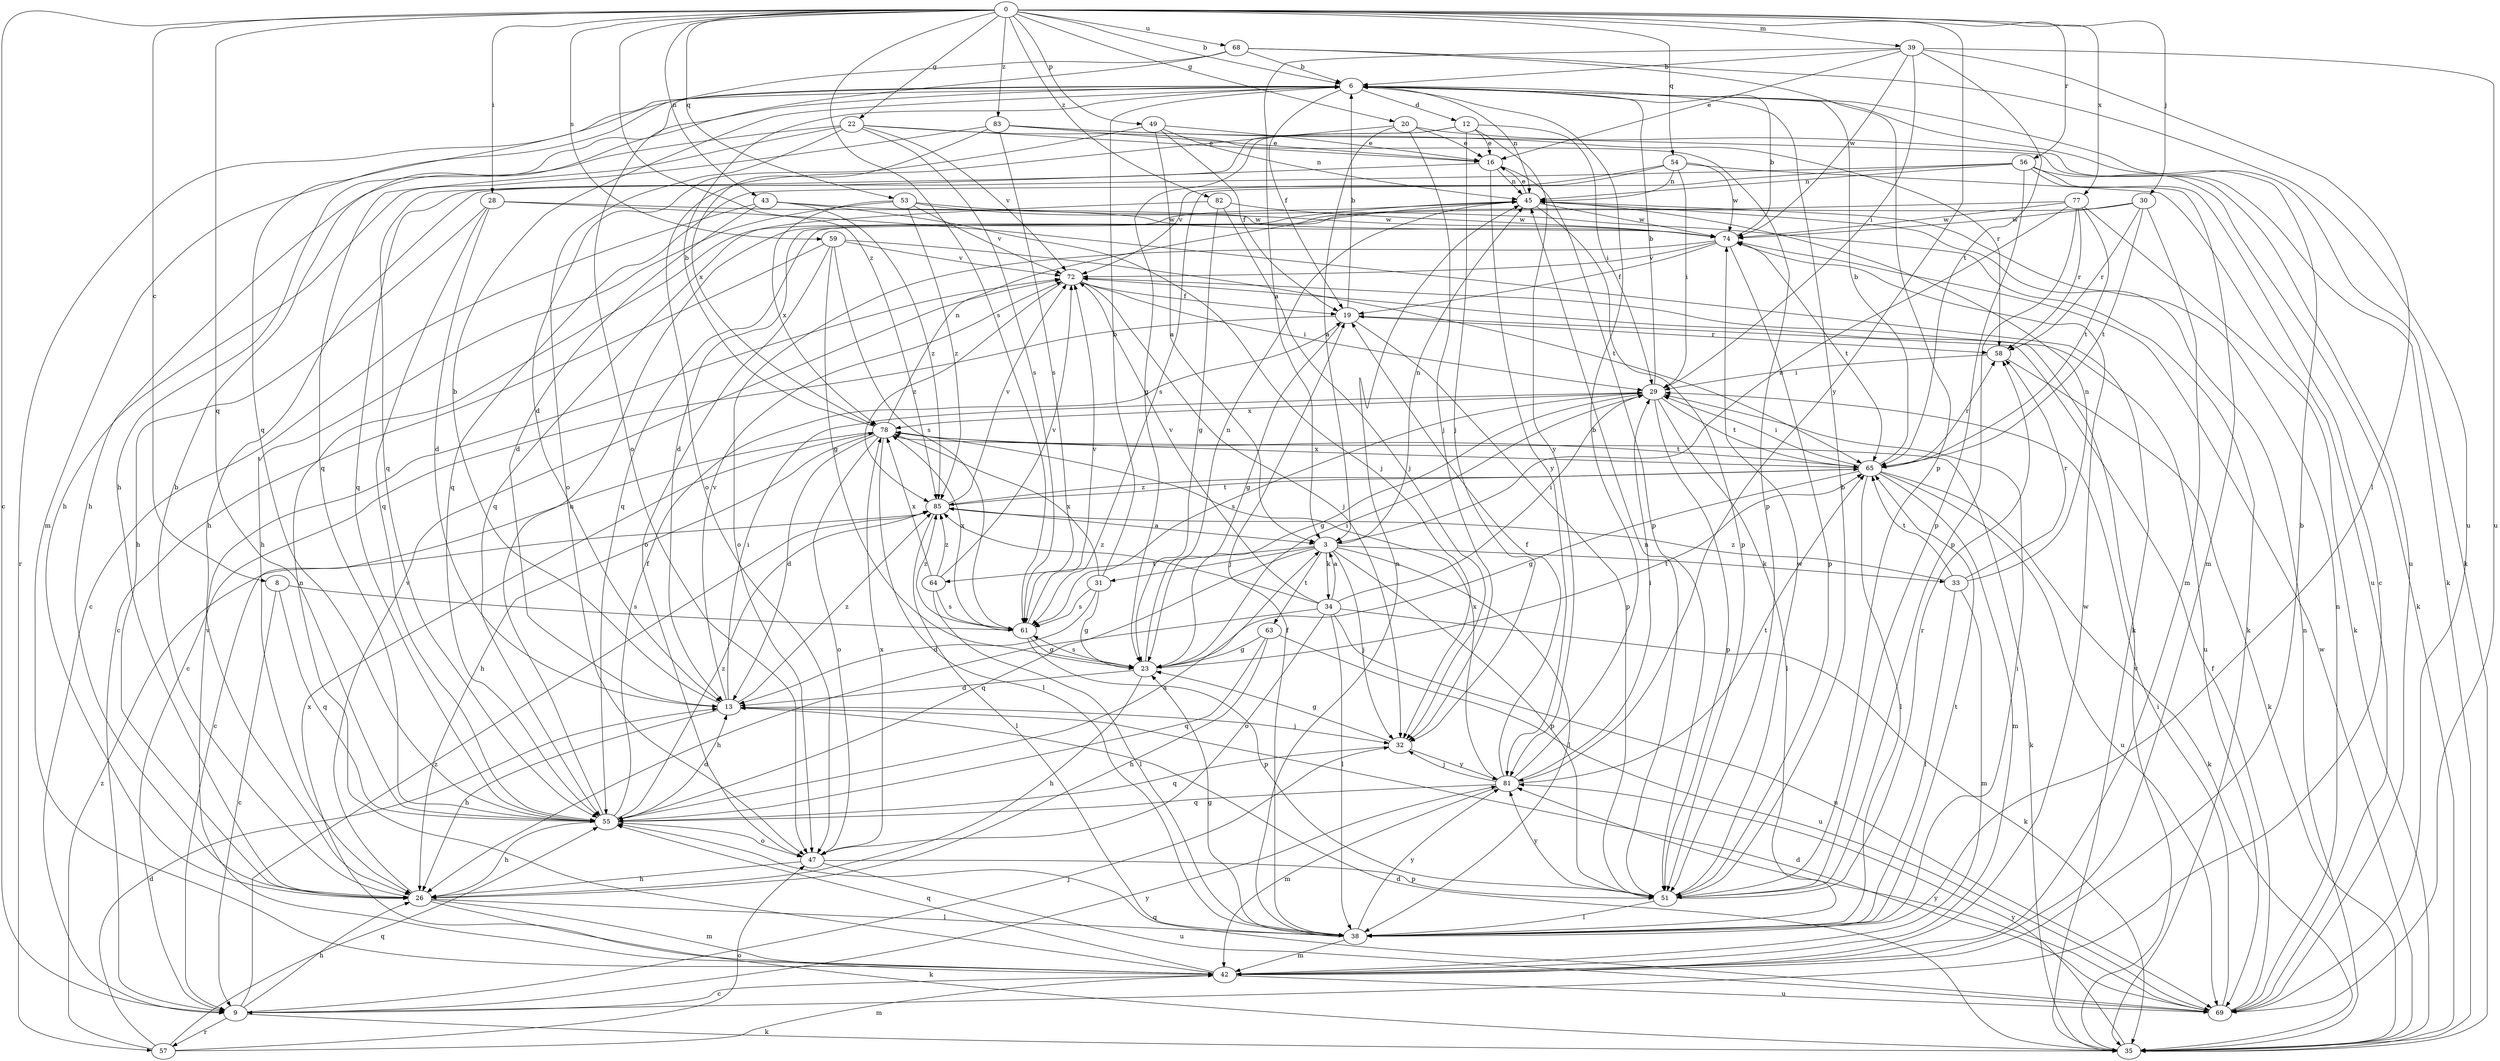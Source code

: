 strict digraph  {
0;
3;
6;
8;
9;
12;
13;
16;
19;
20;
22;
23;
26;
28;
29;
30;
31;
32;
33;
34;
35;
38;
39;
42;
43;
45;
47;
49;
51;
53;
54;
55;
56;
57;
58;
59;
61;
63;
64;
65;
68;
69;
72;
74;
77;
78;
81;
82;
83;
85;
0 -> 6  [label=b];
0 -> 8  [label=c];
0 -> 9  [label=c];
0 -> 20  [label=g];
0 -> 22  [label=g];
0 -> 28  [label=i];
0 -> 30  [label=j];
0 -> 39  [label=m];
0 -> 43  [label=n];
0 -> 49  [label=p];
0 -> 53  [label=q];
0 -> 54  [label=q];
0 -> 55  [label=q];
0 -> 56  [label=r];
0 -> 59  [label=s];
0 -> 61  [label=s];
0 -> 68  [label=u];
0 -> 77  [label=x];
0 -> 81  [label=y];
0 -> 82  [label=z];
0 -> 83  [label=z];
0 -> 85  [label=z];
3 -> 31  [label=j];
3 -> 32  [label=j];
3 -> 33  [label=k];
3 -> 34  [label=k];
3 -> 38  [label=l];
3 -> 45  [label=n];
3 -> 51  [label=p];
3 -> 55  [label=q];
3 -> 63  [label=t];
3 -> 64  [label=t];
6 -> 12  [label=d];
6 -> 19  [label=f];
6 -> 26  [label=h];
6 -> 35  [label=k];
6 -> 42  [label=m];
6 -> 45  [label=n];
6 -> 57  [label=r];
8 -> 9  [label=c];
8 -> 55  [label=q];
8 -> 61  [label=s];
9 -> 26  [label=h];
9 -> 32  [label=j];
9 -> 35  [label=k];
9 -> 57  [label=r];
9 -> 81  [label=y];
9 -> 85  [label=z];
12 -> 16  [label=e];
12 -> 23  [label=g];
12 -> 29  [label=i];
12 -> 32  [label=j];
12 -> 55  [label=q];
12 -> 81  [label=y];
13 -> 6  [label=b];
13 -> 26  [label=h];
13 -> 29  [label=i];
13 -> 32  [label=j];
13 -> 72  [label=v];
13 -> 85  [label=z];
16 -> 45  [label=n];
16 -> 51  [label=p];
16 -> 55  [label=q];
16 -> 81  [label=y];
19 -> 6  [label=b];
19 -> 9  [label=c];
19 -> 23  [label=g];
19 -> 51  [label=p];
19 -> 58  [label=r];
20 -> 3  [label=a];
20 -> 16  [label=e];
20 -> 32  [label=j];
20 -> 35  [label=k];
20 -> 47  [label=o];
22 -> 16  [label=e];
22 -> 26  [label=h];
22 -> 47  [label=o];
22 -> 51  [label=p];
22 -> 55  [label=q];
22 -> 61  [label=s];
22 -> 72  [label=v];
23 -> 13  [label=d];
23 -> 26  [label=h];
23 -> 29  [label=i];
23 -> 45  [label=n];
23 -> 61  [label=s];
23 -> 65  [label=t];
26 -> 6  [label=b];
26 -> 35  [label=k];
26 -> 38  [label=l];
26 -> 42  [label=m];
26 -> 72  [label=v];
28 -> 13  [label=d];
28 -> 26  [label=h];
28 -> 35  [label=k];
28 -> 55  [label=q];
28 -> 74  [label=w];
29 -> 6  [label=b];
29 -> 23  [label=g];
29 -> 38  [label=l];
29 -> 51  [label=p];
29 -> 61  [label=s];
29 -> 65  [label=t];
29 -> 78  [label=x];
30 -> 42  [label=m];
30 -> 55  [label=q];
30 -> 58  [label=r];
30 -> 65  [label=t];
30 -> 74  [label=w];
31 -> 6  [label=b];
31 -> 13  [label=d];
31 -> 23  [label=g];
31 -> 61  [label=s];
31 -> 78  [label=x];
32 -> 23  [label=g];
32 -> 55  [label=q];
32 -> 81  [label=y];
33 -> 38  [label=l];
33 -> 42  [label=m];
33 -> 45  [label=n];
33 -> 58  [label=r];
33 -> 65  [label=t];
33 -> 85  [label=z];
34 -> 3  [label=a];
34 -> 26  [label=h];
34 -> 29  [label=i];
34 -> 35  [label=k];
34 -> 38  [label=l];
34 -> 47  [label=o];
34 -> 69  [label=u];
34 -> 72  [label=v];
34 -> 85  [label=z];
35 -> 13  [label=d];
35 -> 45  [label=n];
35 -> 72  [label=v];
35 -> 74  [label=w];
35 -> 81  [label=y];
38 -> 19  [label=f];
38 -> 23  [label=g];
38 -> 29  [label=i];
38 -> 42  [label=m];
38 -> 45  [label=n];
38 -> 65  [label=t];
38 -> 81  [label=y];
39 -> 3  [label=a];
39 -> 6  [label=b];
39 -> 16  [label=e];
39 -> 29  [label=i];
39 -> 38  [label=l];
39 -> 65  [label=t];
39 -> 69  [label=u];
39 -> 74  [label=w];
42 -> 6  [label=b];
42 -> 9  [label=c];
42 -> 45  [label=n];
42 -> 55  [label=q];
42 -> 69  [label=u];
42 -> 72  [label=v];
42 -> 74  [label=w];
42 -> 78  [label=x];
43 -> 9  [label=c];
43 -> 13  [label=d];
43 -> 32  [label=j];
43 -> 74  [label=w];
43 -> 85  [label=z];
45 -> 16  [label=e];
45 -> 51  [label=p];
45 -> 74  [label=w];
47 -> 26  [label=h];
47 -> 51  [label=p];
47 -> 69  [label=u];
47 -> 78  [label=x];
49 -> 3  [label=a];
49 -> 13  [label=d];
49 -> 16  [label=e];
49 -> 19  [label=f];
49 -> 45  [label=n];
51 -> 6  [label=b];
51 -> 38  [label=l];
51 -> 45  [label=n];
51 -> 58  [label=r];
51 -> 74  [label=w];
51 -> 81  [label=y];
53 -> 26  [label=h];
53 -> 35  [label=k];
53 -> 72  [label=v];
53 -> 74  [label=w];
53 -> 78  [label=x];
53 -> 85  [label=z];
54 -> 29  [label=i];
54 -> 45  [label=n];
54 -> 61  [label=s];
54 -> 69  [label=u];
54 -> 72  [label=v];
54 -> 74  [label=w];
55 -> 3  [label=a];
55 -> 13  [label=d];
55 -> 19  [label=f];
55 -> 26  [label=h];
55 -> 45  [label=n];
55 -> 47  [label=o];
55 -> 85  [label=z];
56 -> 9  [label=c];
56 -> 26  [label=h];
56 -> 35  [label=k];
56 -> 42  [label=m];
56 -> 45  [label=n];
56 -> 51  [label=p];
56 -> 55  [label=q];
57 -> 13  [label=d];
57 -> 42  [label=m];
57 -> 47  [label=o];
57 -> 55  [label=q];
57 -> 85  [label=z];
58 -> 29  [label=i];
58 -> 35  [label=k];
59 -> 9  [label=c];
59 -> 23  [label=g];
59 -> 47  [label=o];
59 -> 61  [label=s];
59 -> 65  [label=t];
59 -> 72  [label=v];
61 -> 23  [label=g];
61 -> 51  [label=p];
61 -> 72  [label=v];
61 -> 78  [label=x];
61 -> 85  [label=z];
63 -> 23  [label=g];
63 -> 26  [label=h];
63 -> 55  [label=q];
63 -> 69  [label=u];
64 -> 38  [label=l];
64 -> 61  [label=s];
64 -> 72  [label=v];
64 -> 78  [label=x];
64 -> 85  [label=z];
65 -> 6  [label=b];
65 -> 23  [label=g];
65 -> 29  [label=i];
65 -> 35  [label=k];
65 -> 38  [label=l];
65 -> 42  [label=m];
65 -> 58  [label=r];
65 -> 69  [label=u];
65 -> 78  [label=x];
65 -> 85  [label=z];
68 -> 6  [label=b];
68 -> 47  [label=o];
68 -> 51  [label=p];
68 -> 55  [label=q];
68 -> 69  [label=u];
69 -> 13  [label=d];
69 -> 19  [label=f];
69 -> 29  [label=i];
69 -> 45  [label=n];
69 -> 55  [label=q];
69 -> 81  [label=y];
72 -> 19  [label=f];
72 -> 29  [label=i];
72 -> 32  [label=j];
72 -> 69  [label=u];
72 -> 85  [label=z];
74 -> 6  [label=b];
74 -> 19  [label=f];
74 -> 47  [label=o];
74 -> 51  [label=p];
74 -> 65  [label=t];
74 -> 72  [label=v];
77 -> 3  [label=a];
77 -> 13  [label=d];
77 -> 35  [label=k];
77 -> 51  [label=p];
77 -> 58  [label=r];
77 -> 65  [label=t];
77 -> 74  [label=w];
78 -> 6  [label=b];
78 -> 9  [label=c];
78 -> 13  [label=d];
78 -> 26  [label=h];
78 -> 35  [label=k];
78 -> 38  [label=l];
78 -> 45  [label=n];
78 -> 47  [label=o];
78 -> 65  [label=t];
81 -> 6  [label=b];
81 -> 19  [label=f];
81 -> 29  [label=i];
81 -> 32  [label=j];
81 -> 42  [label=m];
81 -> 55  [label=q];
81 -> 65  [label=t];
81 -> 78  [label=x];
82 -> 23  [label=g];
82 -> 32  [label=j];
82 -> 55  [label=q];
82 -> 74  [label=w];
83 -> 16  [label=e];
83 -> 26  [label=h];
83 -> 58  [label=r];
83 -> 61  [label=s];
83 -> 69  [label=u];
83 -> 78  [label=x];
85 -> 3  [label=a];
85 -> 38  [label=l];
85 -> 65  [label=t];
85 -> 72  [label=v];
}
